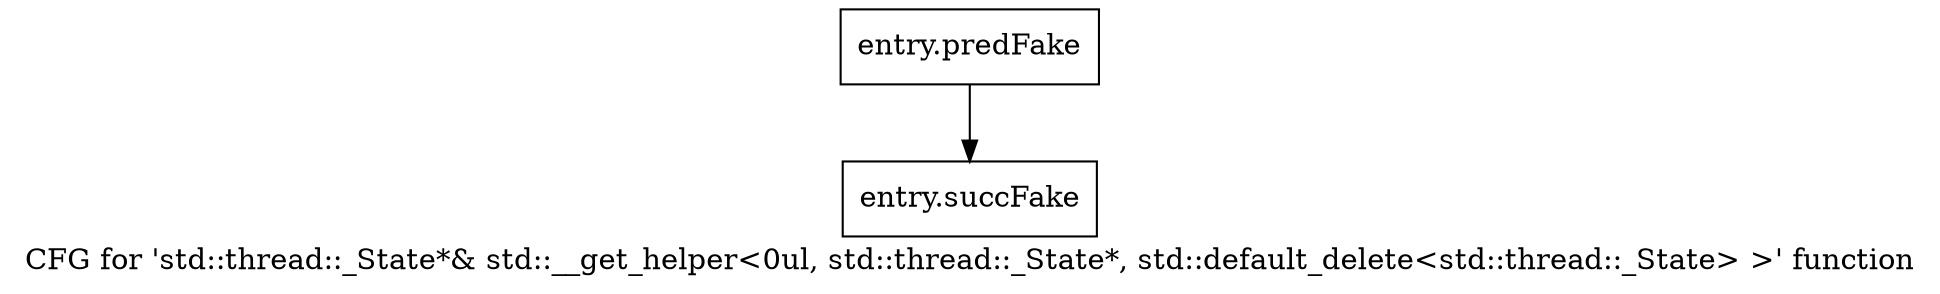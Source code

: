 digraph "CFG for 'std::thread::_State*& std::__get_helper\<0ul, std::thread::_State*, std::default_delete\<std::thread::_State\> \>' function" {
	label="CFG for 'std::thread::_State*& std::__get_helper\<0ul, std::thread::_State*, std::default_delete\<std::thread::_State\> \>' function";

	Node0x57a1000 [shape=record,filename="",linenumber="",label="{entry.predFake}"];
	Node0x57a1000 -> Node0x59023e0[ callList="" memoryops="" filename="/tools/Xilinx/Vitis_HLS/2023.1/tps/lnx64/gcc-8.3.0/lib/gcc/x86_64-pc-linux-gnu/8.3.0/../../../../include/c++/8.3.0/tuple" execusionnum="2"];
	Node0x59023e0 [shape=record,filename="/tools/Xilinx/Vitis_HLS/2023.1/tps/lnx64/gcc-8.3.0/lib/gcc/x86_64-pc-linux-gnu/8.3.0/../../../../include/c++/8.3.0/tuple",linenumber="1304",label="{entry.succFake}"];
}

